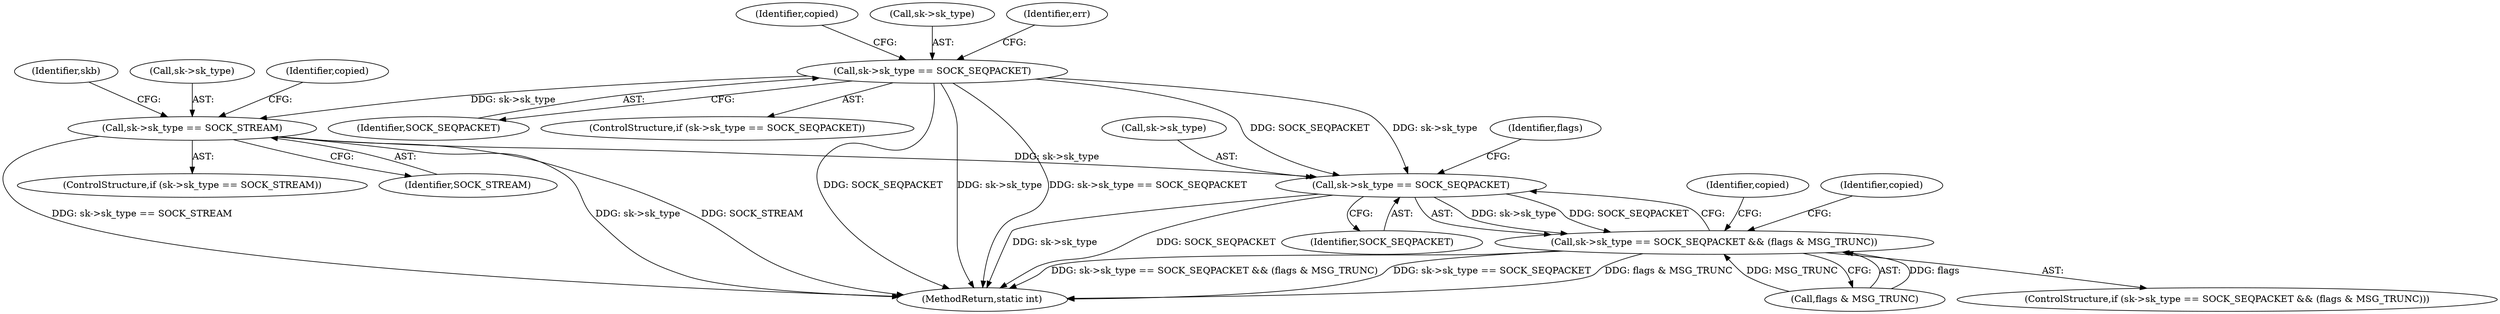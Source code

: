 digraph "0_linux_f3d3342602f8bcbf37d7c46641cb9bca7618eb1c_18@pointer" {
"1000447" [label="(Call,sk->sk_type == SOCK_SEQPACKET)"];
"1000252" [label="(Call,sk->sk_type == SOCK_SEQPACKET)"];
"1000295" [label="(Call,sk->sk_type == SOCK_STREAM)"];
"1000446" [label="(Call,sk->sk_type == SOCK_SEQPACKET && (flags & MSG_TRUNC))"];
"1000459" [label="(Identifier,copied)"];
"1000447" [label="(Call,sk->sk_type == SOCK_SEQPACKET)"];
"1000260" [label="(Identifier,copied)"];
"1000448" [label="(Call,sk->sk_type)"];
"1000316" [label="(Identifier,skb)"];
"1000451" [label="(Identifier,SOCK_SEQPACKET)"];
"1000256" [label="(Identifier,SOCK_SEQPACKET)"];
"1000253" [label="(Call,sk->sk_type)"];
"1000446" [label="(Call,sk->sk_type == SOCK_SEQPACKET && (flags & MSG_TRUNC))"];
"1000296" [label="(Call,sk->sk_type)"];
"1000294" [label="(ControlStructure,if (sk->sk_type == SOCK_STREAM))"];
"1000453" [label="(Identifier,flags)"];
"1000252" [label="(Call,sk->sk_type == SOCK_SEQPACKET)"];
"1000299" [label="(Identifier,SOCK_STREAM)"];
"1000295" [label="(Call,sk->sk_type == SOCK_STREAM)"];
"1000460" [label="(MethodReturn,static int)"];
"1000456" [label="(Identifier,copied)"];
"1000303" [label="(Identifier,copied)"];
"1000273" [label="(Identifier,err)"];
"1000445" [label="(ControlStructure,if (sk->sk_type == SOCK_SEQPACKET && (flags & MSG_TRUNC)))"];
"1000251" [label="(ControlStructure,if (sk->sk_type == SOCK_SEQPACKET))"];
"1000452" [label="(Call,flags & MSG_TRUNC)"];
"1000447" -> "1000446"  [label="AST: "];
"1000447" -> "1000451"  [label="CFG: "];
"1000448" -> "1000447"  [label="AST: "];
"1000451" -> "1000447"  [label="AST: "];
"1000453" -> "1000447"  [label="CFG: "];
"1000446" -> "1000447"  [label="CFG: "];
"1000447" -> "1000460"  [label="DDG: SOCK_SEQPACKET"];
"1000447" -> "1000460"  [label="DDG: sk->sk_type"];
"1000447" -> "1000446"  [label="DDG: sk->sk_type"];
"1000447" -> "1000446"  [label="DDG: SOCK_SEQPACKET"];
"1000252" -> "1000447"  [label="DDG: sk->sk_type"];
"1000252" -> "1000447"  [label="DDG: SOCK_SEQPACKET"];
"1000295" -> "1000447"  [label="DDG: sk->sk_type"];
"1000252" -> "1000251"  [label="AST: "];
"1000252" -> "1000256"  [label="CFG: "];
"1000253" -> "1000252"  [label="AST: "];
"1000256" -> "1000252"  [label="AST: "];
"1000260" -> "1000252"  [label="CFG: "];
"1000273" -> "1000252"  [label="CFG: "];
"1000252" -> "1000460"  [label="DDG: sk->sk_type"];
"1000252" -> "1000460"  [label="DDG: sk->sk_type == SOCK_SEQPACKET"];
"1000252" -> "1000460"  [label="DDG: SOCK_SEQPACKET"];
"1000252" -> "1000295"  [label="DDG: sk->sk_type"];
"1000295" -> "1000294"  [label="AST: "];
"1000295" -> "1000299"  [label="CFG: "];
"1000296" -> "1000295"  [label="AST: "];
"1000299" -> "1000295"  [label="AST: "];
"1000303" -> "1000295"  [label="CFG: "];
"1000316" -> "1000295"  [label="CFG: "];
"1000295" -> "1000460"  [label="DDG: sk->sk_type"];
"1000295" -> "1000460"  [label="DDG: SOCK_STREAM"];
"1000295" -> "1000460"  [label="DDG: sk->sk_type == SOCK_STREAM"];
"1000446" -> "1000445"  [label="AST: "];
"1000446" -> "1000452"  [label="CFG: "];
"1000452" -> "1000446"  [label="AST: "];
"1000456" -> "1000446"  [label="CFG: "];
"1000459" -> "1000446"  [label="CFG: "];
"1000446" -> "1000460"  [label="DDG: sk->sk_type == SOCK_SEQPACKET && (flags & MSG_TRUNC)"];
"1000446" -> "1000460"  [label="DDG: sk->sk_type == SOCK_SEQPACKET"];
"1000446" -> "1000460"  [label="DDG: flags & MSG_TRUNC"];
"1000452" -> "1000446"  [label="DDG: flags"];
"1000452" -> "1000446"  [label="DDG: MSG_TRUNC"];
}
